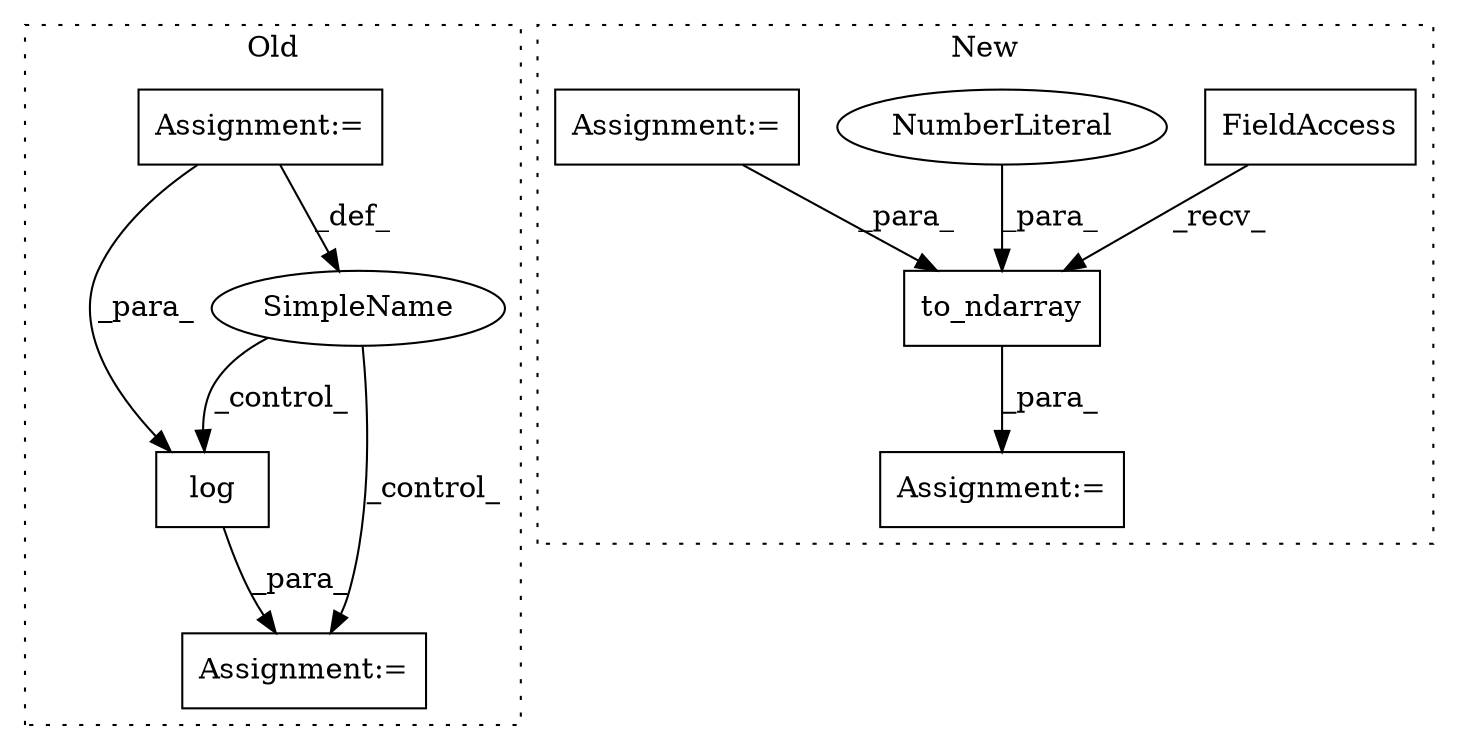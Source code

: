 digraph G {
subgraph cluster0 {
1 [label="log" a="32" s="2742,2760" l="4,1" shape="box"];
4 [label="SimpleName" a="42" s="2682" l="1" shape="ellipse"];
5 [label="Assignment:=" a="7" s="2724" l="1" shape="box"];
7 [label="Assignment:=" a="7" s="2625,2703" l="53,2" shape="box"];
label = "Old";
style="dotted";
}
subgraph cluster1 {
2 [label="to_ndarray" a="32" s="2756,2776" l="11,1" shape="box"];
3 [label="FieldAccess" a="22" s="2732" l="9" shape="box"];
6 [label="NumberLiteral" a="34" s="2775" l="1" shape="ellipse"];
8 [label="Assignment:=" a="7" s="2612" l="1" shape="box"];
9 [label="Assignment:=" a="7" s="2731" l="1" shape="box"];
label = "New";
style="dotted";
}
1 -> 5 [label="_para_"];
2 -> 9 [label="_para_"];
3 -> 2 [label="_recv_"];
4 -> 5 [label="_control_"];
4 -> 1 [label="_control_"];
6 -> 2 [label="_para_"];
7 -> 1 [label="_para_"];
7 -> 4 [label="_def_"];
8 -> 2 [label="_para_"];
}